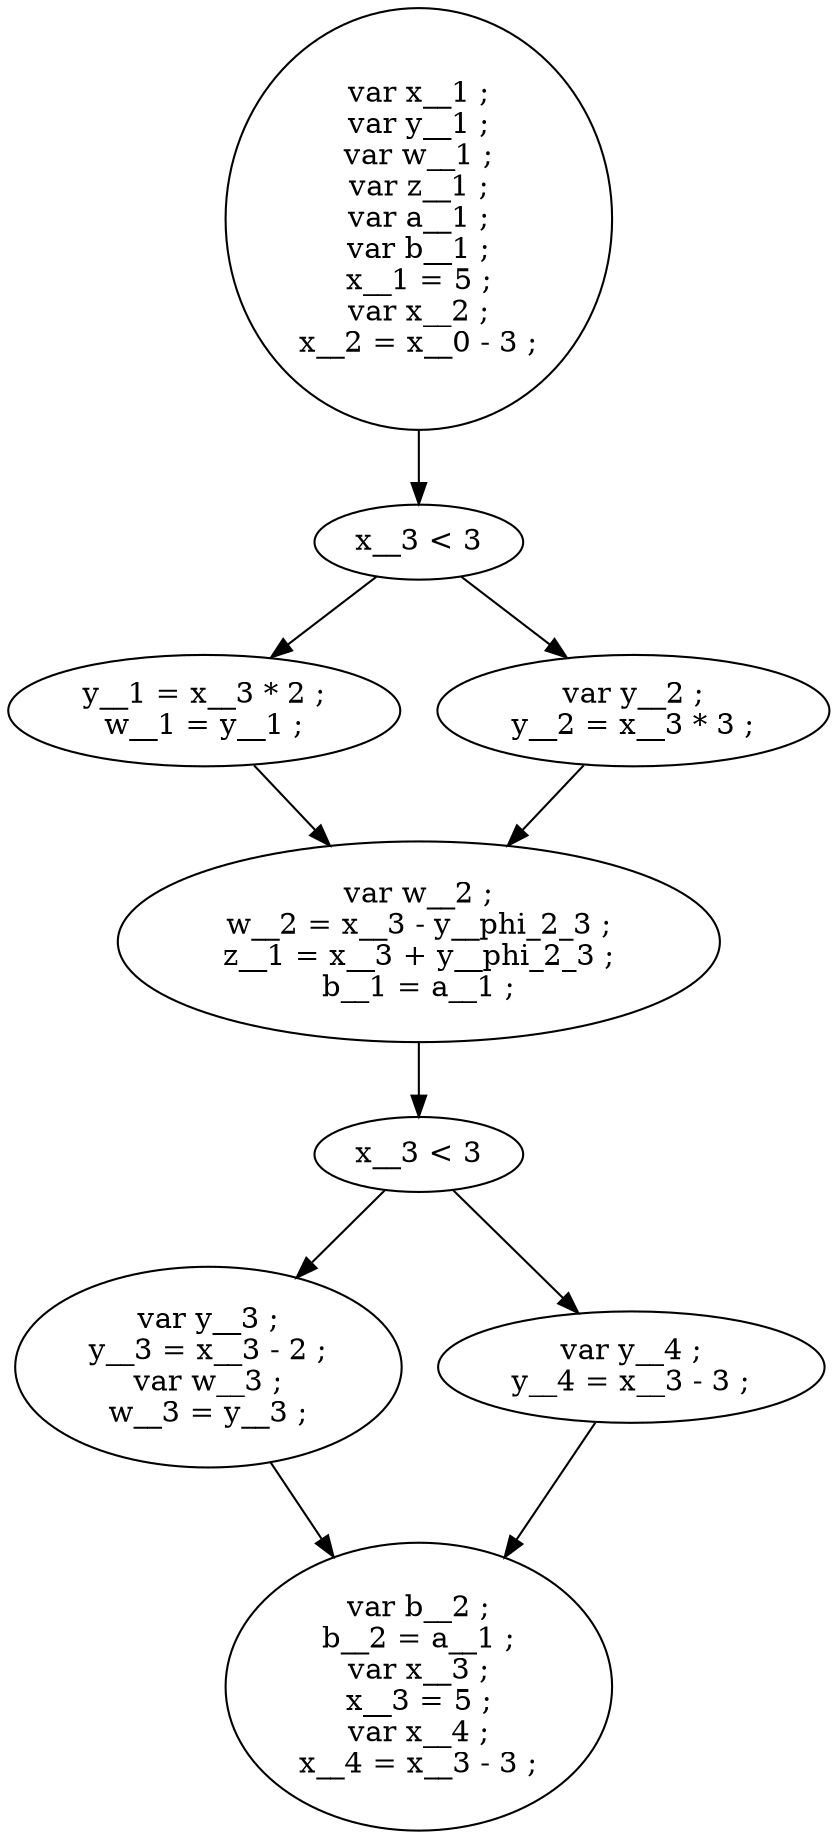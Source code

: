 digraph {
    1 [label="var x__1 ;\nvar y__1 ;\nvar w__1 ;\nvar z__1 ;\nvar a__1 ;\nvar b__1 ;\nx__1 = 5 ;\nvar x__2 ;\nx__2 = x__0 - 3 ;"];
    1 -> 2;
    2 [label="x__3 < 3"];
    2 -> 3;
    2 -> 5;
    3 [label="y__1 = x__3 * 2 ;\nw__1 = y__1 ;"];
    3 -> 4;
    5 [label="var y__2 ;\ny__2 = x__3 * 3 ;"];
    5 -> 4;
    4 [label="var w__2 ;\nw__2 = x__3 - y__phi_2_3 ;\nz__1 = x__3 + y__phi_2_3 ;\nb__1 = a__1 ;"];
    4 -> 6;
    6 [label="x__3 < 3"];
    6 -> 7;
    6 -> 9;
    7 [label="var y__3 ;\ny__3 = x__3 - 2 ;\nvar w__3 ;\nw__3 = y__3 ;"];
    7 -> 8;
    9 [label="var y__4 ;\ny__4 = x__3 - 3 ;"];
    9 -> 8;
    8 [label="var b__2 ;\nb__2 = a__1 ;\nvar x__3 ;\nx__3 = 5 ;\nvar x__4 ;\nx__4 = x__3 - 3 ;"];
}
